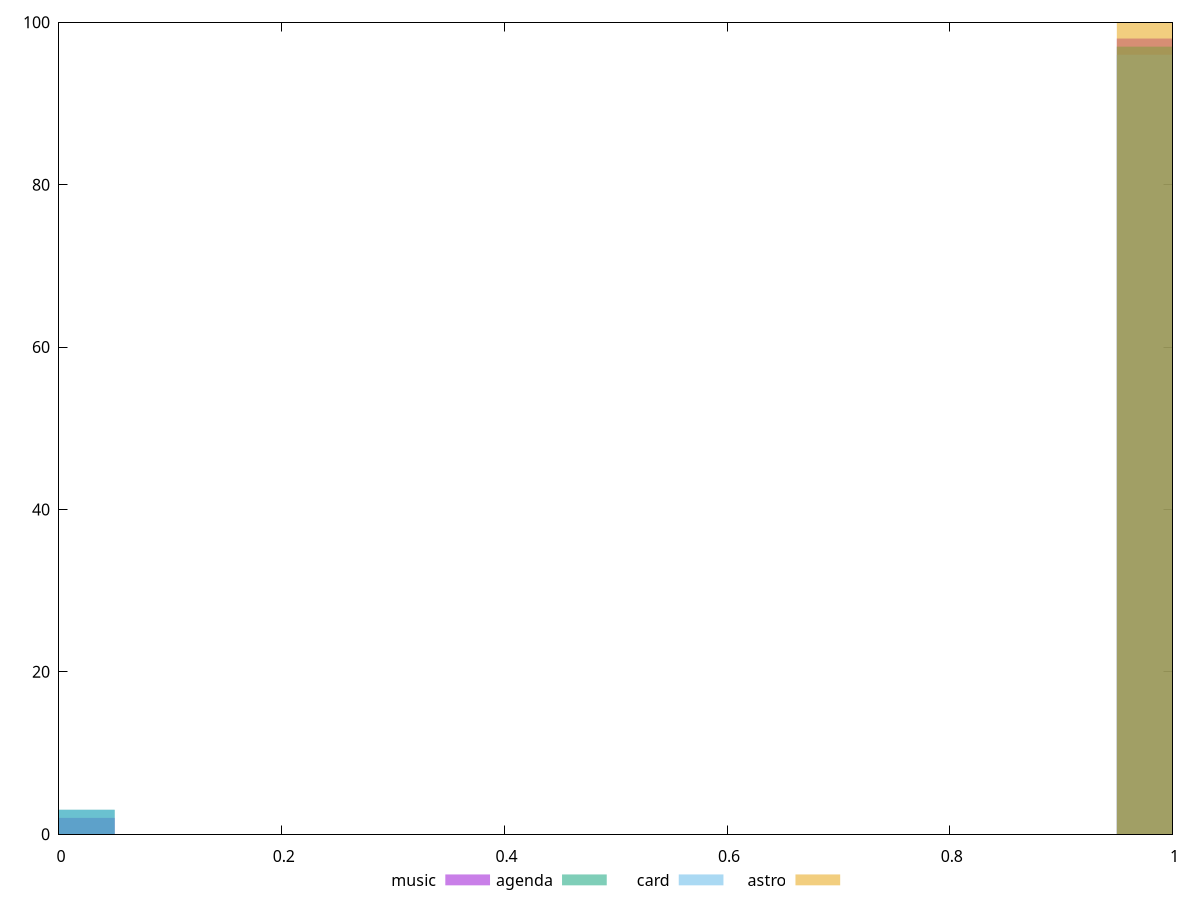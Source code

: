 reset

$music <<EOF
0 2
1 98
EOF

$agenda <<EOF
0 3
1 97
EOF

$card <<EOF
0 3
1 96
EOF

$astro <<EOF
1 100
EOF

set key outside below
set boxwidth 0.1
set xrange [0:1]
set yrange [0:100]
set trange [0:100]
set style fill transparent solid 0.5 noborder
set terminal svg size 640, 520 enhanced background rgb 'white'
set output "report/report_00029_2021-02-24T13-36-40.390Z/server-response-time/comparison/histogram/all_score.svg"

plot $music title "music" with boxes, \
     $agenda title "agenda" with boxes, \
     $card title "card" with boxes, \
     $astro title "astro" with boxes

reset
